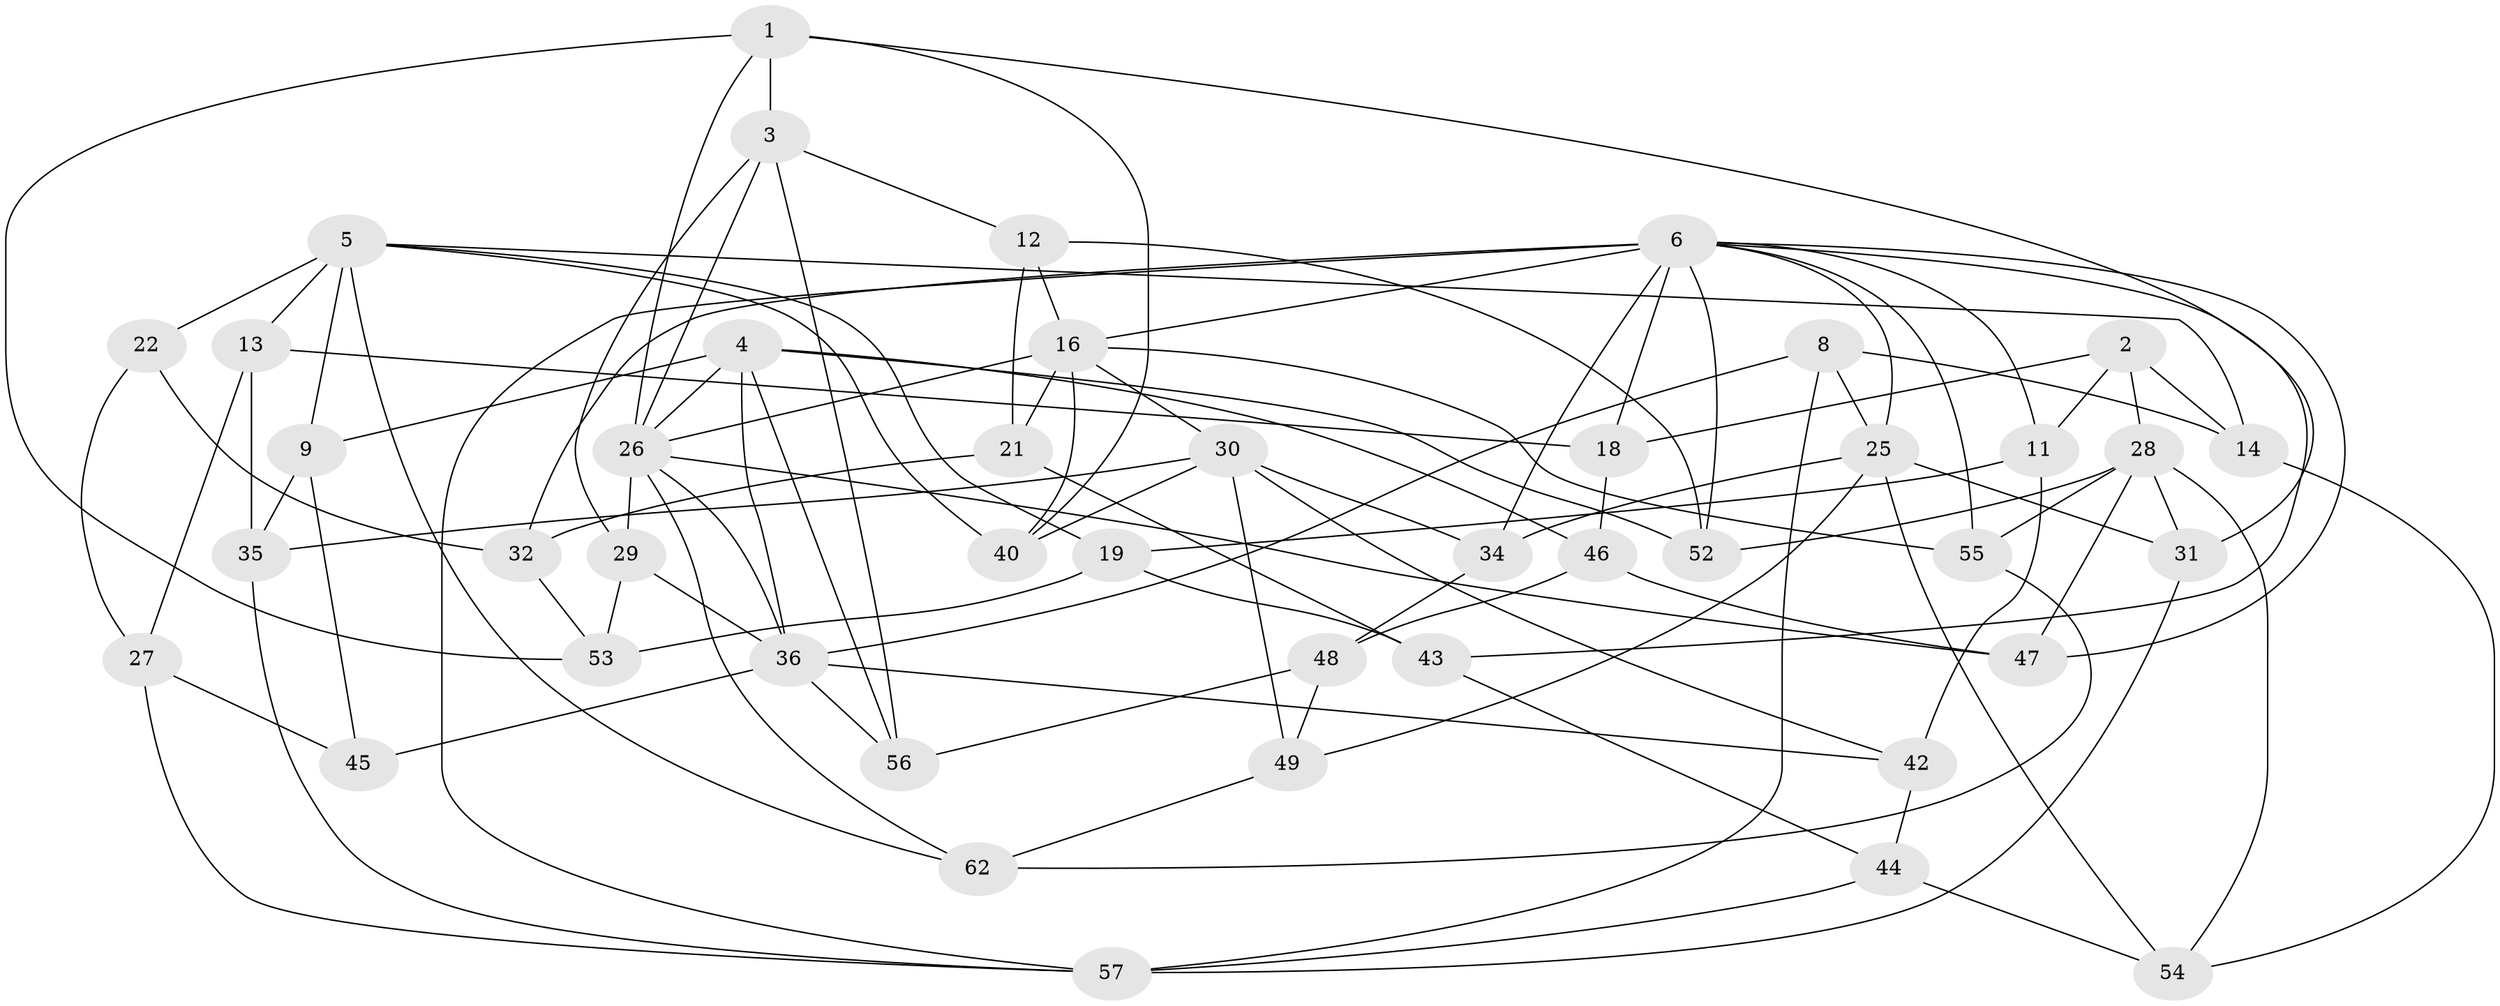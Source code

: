 // original degree distribution, {4: 1.0}
// Generated by graph-tools (version 1.1) at 2025/20/03/04/25 18:20:59]
// undirected, 44 vertices, 103 edges
graph export_dot {
graph [start="1"]
  node [color=gray90,style=filled];
  1 [super="+15"];
  2;
  3 [super="+23"];
  4 [super="+7"];
  5 [super="+17"];
  6 [super="+10"];
  8;
  9;
  11;
  12;
  13;
  14;
  16 [super="+24+20"];
  18;
  19;
  21;
  22;
  25 [super="+33"];
  26 [super="+38"];
  27;
  28 [super="+41"];
  29;
  30 [super="+39"];
  31;
  32;
  34;
  35;
  36 [super="+50"];
  40;
  42;
  43;
  44;
  45;
  46;
  47;
  48;
  49;
  52;
  53;
  54;
  55;
  56;
  57 [super="+60"];
  62;
  1 -- 40;
  1 -- 3 [weight=2];
  1 -- 53;
  1 -- 31;
  1 -- 26;
  2 -- 11;
  2 -- 18;
  2 -- 14;
  2 -- 28;
  3 -- 29;
  3 -- 26;
  3 -- 56;
  3 -- 12;
  4 -- 36;
  4 -- 46;
  4 -- 52;
  4 -- 56;
  4 -- 9;
  4 -- 26;
  5 -- 22 [weight=2];
  5 -- 9;
  5 -- 19;
  5 -- 40;
  5 -- 62;
  5 -- 13;
  5 -- 14;
  6 -- 25;
  6 -- 16 [weight=2];
  6 -- 32;
  6 -- 34;
  6 -- 11;
  6 -- 43;
  6 -- 47;
  6 -- 18;
  6 -- 52;
  6 -- 55;
  6 -- 57;
  8 -- 14;
  8 -- 25;
  8 -- 57;
  8 -- 36;
  9 -- 35;
  9 -- 45;
  11 -- 19;
  11 -- 42;
  12 -- 52;
  12 -- 21;
  12 -- 16;
  13 -- 18;
  13 -- 35;
  13 -- 27;
  14 -- 54;
  16 -- 21;
  16 -- 30;
  16 -- 40;
  16 -- 55;
  16 -- 26;
  18 -- 46;
  19 -- 43;
  19 -- 53;
  21 -- 43;
  21 -- 32;
  22 -- 27;
  22 -- 32;
  25 -- 31;
  25 -- 54;
  25 -- 34;
  25 -- 49;
  26 -- 62;
  26 -- 29;
  26 -- 36;
  26 -- 47;
  27 -- 57;
  27 -- 45;
  28 -- 55;
  28 -- 52;
  28 -- 47;
  28 -- 54;
  28 -- 31;
  29 -- 53;
  29 -- 36;
  30 -- 42;
  30 -- 34;
  30 -- 40;
  30 -- 49;
  30 -- 35;
  31 -- 57;
  32 -- 53;
  34 -- 48;
  35 -- 57;
  36 -- 45 [weight=2];
  36 -- 56;
  36 -- 42;
  42 -- 44;
  43 -- 44;
  44 -- 54;
  44 -- 57;
  46 -- 47;
  46 -- 48;
  48 -- 56;
  48 -- 49;
  49 -- 62;
  55 -- 62;
}

